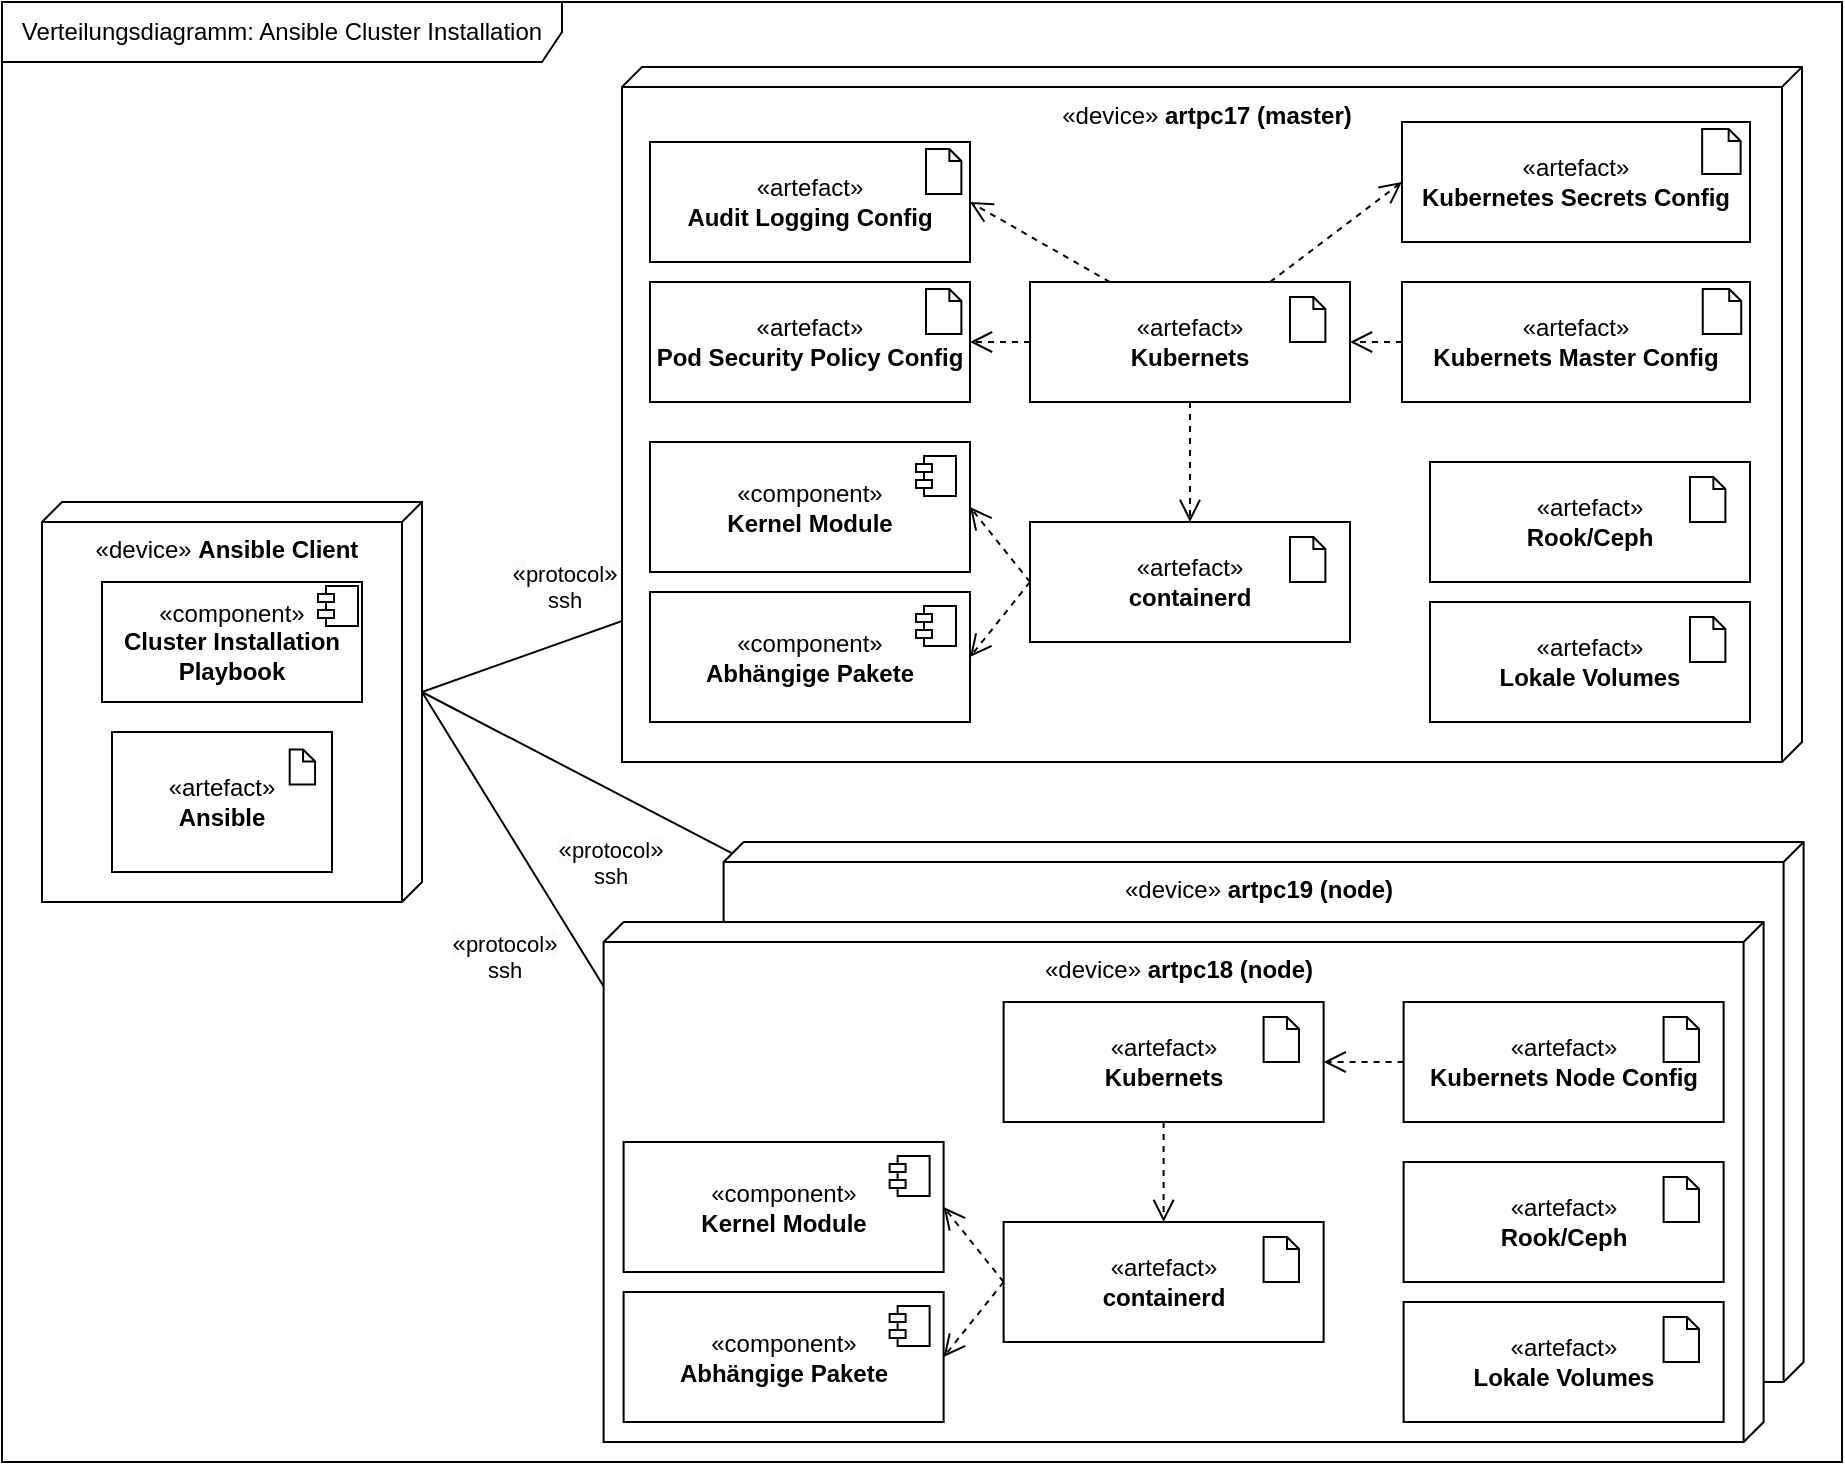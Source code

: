 <mxfile version="26.0.6">
  <diagram name="Seite-1" id="A0pkDDE6jEZHcWXAts2Y">
    <mxGraphModel dx="1224" dy="761" grid="1" gridSize="10" guides="1" tooltips="1" connect="1" arrows="1" fold="1" page="1" pageScale="1" pageWidth="827" pageHeight="1169" math="0" shadow="0">
      <root>
        <mxCell id="0" />
        <mxCell id="1" parent="0" />
        <mxCell id="9Gt_7CjTLpqSlknvuRTy-28" style="rounded=0;orthogonalLoop=1;jettySize=auto;html=1;exitX=0;exitY=0;exitDx=95;exitDy=0;exitPerimeter=0;entryX=0;entryY=0;entryDx=135;entryDy=190;entryPerimeter=0;endArrow=none;endFill=0;" edge="1" parent="1" source="9Gt_7CjTLpqSlknvuRTy-60" target="9Gt_7CjTLpqSlknvuRTy-34">
          <mxGeometry relative="1" as="geometry">
            <mxPoint x="300" y="305" as="sourcePoint" />
          </mxGeometry>
        </mxCell>
        <mxCell id="9Gt_7CjTLpqSlknvuRTy-29" value="&lt;span style=&quot;font-size: 12px; text-wrap: wrap; background-color: rgb(251, 251, 251);&quot;&gt;«&lt;/span&gt;protocol&lt;span style=&quot;font-size: 12px; text-wrap: wrap; background-color: rgb(251, 251, 251);&quot;&gt;»&lt;/span&gt;&lt;br&gt;ssh" style="edgeLabel;html=1;align=center;verticalAlign=middle;resizable=0;points=[];" vertex="1" connectable="0" parent="9Gt_7CjTLpqSlknvuRTy-28">
          <mxGeometry x="0.06" y="4" relative="1" as="geometry">
            <mxPoint x="-216" y="3" as="offset" />
          </mxGeometry>
        </mxCell>
        <mxCell id="9Gt_7CjTLpqSlknvuRTy-67" value="«device»&amp;nbsp;&lt;b&gt;artpc19 (node)&lt;/b&gt;" style="verticalAlign=top;align=center;shape=cube;size=10;direction=south;html=1;boundedLbl=1;spacingLeft=5;whiteSpace=wrap;" vertex="1" parent="1">
          <mxGeometry x="450.81" y="430" width="540" height="270" as="geometry" />
        </mxCell>
        <mxCell id="9Gt_7CjTLpqSlknvuRTy-30" value="&lt;span style=&quot;font-size: 12px; text-wrap: wrap; background-color: rgb(251, 251, 251);&quot;&gt;«&lt;/span&gt;protocol&lt;span style=&quot;font-size: 12px; text-wrap: wrap; background-color: rgb(251, 251, 251);&quot;&gt;»&lt;/span&gt;&lt;br&gt;ssh" style="rounded=0;orthogonalLoop=1;jettySize=auto;html=1;exitX=0;exitY=0;exitDx=95;exitDy=0;exitPerimeter=0;entryX=0.142;entryY=0.995;entryDx=0;entryDy=0;entryPerimeter=0;endArrow=none;endFill=0;" edge="1" parent="1" source="9Gt_7CjTLpqSlknvuRTy-60" target="9Gt_7CjTLpqSlknvuRTy-34">
          <mxGeometry x="0.362" y="35" relative="1" as="geometry">
            <mxPoint x="300" y="305" as="sourcePoint" />
            <mxPoint x="610" y="355" as="targetPoint" />
            <mxPoint as="offset" />
          </mxGeometry>
        </mxCell>
        <mxCell id="9Gt_7CjTLpqSlknvuRTy-31" style="rounded=0;orthogonalLoop=1;jettySize=auto;html=1;exitX=0;exitY=0;exitDx=95;exitDy=0;exitPerimeter=0;entryX=0;entryY=0;entryDx=135;entryDy=190;entryPerimeter=0;endArrow=none;endFill=0;" edge="1" parent="1" source="9Gt_7CjTLpqSlknvuRTy-60" target="9Gt_7CjTLpqSlknvuRTy-52">
          <mxGeometry relative="1" as="geometry">
            <mxPoint x="300" y="305" as="sourcePoint" />
            <mxPoint x="480" y="120" as="targetPoint" />
          </mxGeometry>
        </mxCell>
        <mxCell id="9Gt_7CjTLpqSlknvuRTy-32" value="&lt;span style=&quot;font-size: 12px; text-wrap: wrap; background-color: rgb(251, 251, 251);&quot;&gt;«&lt;/span&gt;protocol&lt;span style=&quot;font-size: 12px; text-wrap: wrap; background-color: rgb(251, 251, 251);&quot;&gt;»&lt;/span&gt;&lt;br&gt;ssh" style="edgeLabel;html=1;align=center;verticalAlign=middle;resizable=0;points=[];" vertex="1" connectable="0" parent="9Gt_7CjTLpqSlknvuRTy-31">
          <mxGeometry x="0.134" relative="1" as="geometry">
            <mxPoint x="-213" y="47" as="offset" />
          </mxGeometry>
        </mxCell>
        <mxCell id="9Gt_7CjTLpqSlknvuRTy-60" value="«device»&amp;nbsp;&lt;b&gt;Ansible Client&lt;/b&gt;" style="verticalAlign=top;align=center;shape=cube;size=10;direction=south;html=1;boundedLbl=1;spacingLeft=5;whiteSpace=wrap;" vertex="1" parent="1">
          <mxGeometry x="110" y="260" width="190" height="200" as="geometry" />
        </mxCell>
        <mxCell id="9Gt_7CjTLpqSlknvuRTy-61" value="«component»&lt;br&gt;&lt;b&gt;Cluster Installation Playbook&lt;/b&gt;" style="html=1;dropTarget=0;whiteSpace=wrap;" vertex="1" parent="1">
          <mxGeometry x="140" y="300" width="130" height="60" as="geometry" />
        </mxCell>
        <mxCell id="9Gt_7CjTLpqSlknvuRTy-62" value="" style="shape=module;jettyWidth=8;jettyHeight=4;" vertex="1" parent="9Gt_7CjTLpqSlknvuRTy-61">
          <mxGeometry x="1" width="20" height="20" relative="1" as="geometry">
            <mxPoint x="-22" y="2" as="offset" />
          </mxGeometry>
        </mxCell>
        <mxCell id="9Gt_7CjTLpqSlknvuRTy-63" value="" style="group" vertex="1" connectable="0" parent="1">
          <mxGeometry x="145" y="375" width="110" height="70" as="geometry" />
        </mxCell>
        <mxCell id="9Gt_7CjTLpqSlknvuRTy-64" value="«artefact»&lt;br&gt;&lt;b&gt;Ansible&lt;/b&gt;" style="html=1;dropTarget=0;whiteSpace=wrap;" vertex="1" parent="9Gt_7CjTLpqSlknvuRTy-63">
          <mxGeometry width="110" height="70" as="geometry" />
        </mxCell>
        <mxCell id="9Gt_7CjTLpqSlknvuRTy-65" value="" style="shape=note2;boundedLbl=1;whiteSpace=wrap;html=1;size=6;verticalAlign=top;align=left;spacingLeft=5;" vertex="1" parent="9Gt_7CjTLpqSlknvuRTy-63">
          <mxGeometry x="88.846" y="8.75" width="12.692" height="17.5" as="geometry" />
        </mxCell>
        <mxCell id="9Gt_7CjTLpqSlknvuRTy-66" value="Verteilungsdiagramm: Ansible Cluster Installation" style="shape=umlFrame;whiteSpace=wrap;html=1;pointerEvents=0;width=280;height=30;" vertex="1" parent="1">
          <mxGeometry x="90" y="10" width="920" height="730" as="geometry" />
        </mxCell>
        <mxCell id="9Gt_7CjTLpqSlknvuRTy-34" value="«device»&amp;nbsp;&lt;b&gt;artpc18 (node)&lt;/b&gt;" style="verticalAlign=top;align=center;shape=cube;size=10;direction=south;html=1;boundedLbl=1;spacingLeft=5;whiteSpace=wrap;" vertex="1" parent="1">
          <mxGeometry x="390.81" y="470" width="580" height="260" as="geometry" />
        </mxCell>
        <mxCell id="9Gt_7CjTLpqSlknvuRTy-35" value="«component»&lt;br&gt;&lt;b&gt;Abhängige Pakete&lt;/b&gt;" style="html=1;dropTarget=0;whiteSpace=wrap;" vertex="1" parent="1">
          <mxGeometry x="400.81" y="655" width="160" height="65" as="geometry" />
        </mxCell>
        <mxCell id="9Gt_7CjTLpqSlknvuRTy-36" value="" style="shape=module;jettyWidth=8;jettyHeight=4;" vertex="1" parent="9Gt_7CjTLpqSlknvuRTy-35">
          <mxGeometry x="1" width="20" height="20" relative="1" as="geometry">
            <mxPoint x="-27" y="7" as="offset" />
          </mxGeometry>
        </mxCell>
        <mxCell id="9Gt_7CjTLpqSlknvuRTy-37" value="«component»&lt;br&gt;&lt;b&gt;Kernel Module&lt;/b&gt;" style="html=1;dropTarget=0;whiteSpace=wrap;" vertex="1" parent="1">
          <mxGeometry x="400.81" y="580" width="160" height="65" as="geometry" />
        </mxCell>
        <mxCell id="9Gt_7CjTLpqSlknvuRTy-38" value="" style="shape=module;jettyWidth=8;jettyHeight=4;" vertex="1" parent="9Gt_7CjTLpqSlknvuRTy-37">
          <mxGeometry x="1" width="20" height="20" relative="1" as="geometry">
            <mxPoint x="-27" y="7" as="offset" />
          </mxGeometry>
        </mxCell>
        <mxCell id="9Gt_7CjTLpqSlknvuRTy-39" value="" style="group" vertex="1" connectable="0" parent="1">
          <mxGeometry x="590.81" y="620" width="160" height="60" as="geometry" />
        </mxCell>
        <mxCell id="9Gt_7CjTLpqSlknvuRTy-40" value="«artefact»&lt;br&gt;&lt;b&gt;containerd&lt;/b&gt;" style="html=1;dropTarget=0;whiteSpace=wrap;" vertex="1" parent="9Gt_7CjTLpqSlknvuRTy-39">
          <mxGeometry width="160" height="60" as="geometry" />
        </mxCell>
        <mxCell id="9Gt_7CjTLpqSlknvuRTy-41" value="" style="shape=note2;boundedLbl=1;whiteSpace=wrap;html=1;size=6;verticalAlign=top;align=left;spacingLeft=5;" vertex="1" parent="9Gt_7CjTLpqSlknvuRTy-39">
          <mxGeometry x="130" y="7.5" width="17.69" height="22.5" as="geometry" />
        </mxCell>
        <mxCell id="9Gt_7CjTLpqSlknvuRTy-52" value="«device»&amp;nbsp;&lt;b&gt;artpc17 (master)&lt;/b&gt;" style="verticalAlign=top;align=center;shape=cube;size=10;direction=south;html=1;boundedLbl=1;spacingLeft=5;whiteSpace=wrap;" vertex="1" parent="1">
          <mxGeometry x="400" y="42.5" width="590" height="347.5" as="geometry" />
        </mxCell>
        <mxCell id="9Gt_7CjTLpqSlknvuRTy-69" value="" style="group" vertex="1" connectable="0" parent="1">
          <mxGeometry x="590.81" y="510" width="160" height="60" as="geometry" />
        </mxCell>
        <mxCell id="9Gt_7CjTLpqSlknvuRTy-70" value="«artefact»&lt;br&gt;&lt;b&gt;Kubernets&lt;/b&gt;" style="html=1;dropTarget=0;whiteSpace=wrap;" vertex="1" parent="9Gt_7CjTLpqSlknvuRTy-69">
          <mxGeometry width="160" height="60" as="geometry" />
        </mxCell>
        <mxCell id="9Gt_7CjTLpqSlknvuRTy-71" value="" style="shape=note2;boundedLbl=1;whiteSpace=wrap;html=1;size=6;verticalAlign=top;align=left;spacingLeft=5;" vertex="1" parent="9Gt_7CjTLpqSlknvuRTy-69">
          <mxGeometry x="130" y="7.5" width="17.69" height="22.5" as="geometry" />
        </mxCell>
        <mxCell id="9Gt_7CjTLpqSlknvuRTy-72" value="" style="group" vertex="1" connectable="0" parent="1">
          <mxGeometry x="790.81" y="510" width="160" height="60" as="geometry" />
        </mxCell>
        <mxCell id="9Gt_7CjTLpqSlknvuRTy-73" value="«artefact»&lt;br&gt;&lt;b&gt;Kubernets Node Config&lt;/b&gt;" style="html=1;dropTarget=0;whiteSpace=wrap;" vertex="1" parent="9Gt_7CjTLpqSlknvuRTy-72">
          <mxGeometry width="160" height="60" as="geometry" />
        </mxCell>
        <mxCell id="9Gt_7CjTLpqSlknvuRTy-74" value="" style="shape=note2;boundedLbl=1;whiteSpace=wrap;html=1;size=6;verticalAlign=top;align=left;spacingLeft=5;" vertex="1" parent="9Gt_7CjTLpqSlknvuRTy-72">
          <mxGeometry x="130" y="7.5" width="17.69" height="22.5" as="geometry" />
        </mxCell>
        <mxCell id="9Gt_7CjTLpqSlknvuRTy-75" value="" style="group" vertex="1" connectable="0" parent="1">
          <mxGeometry x="790.81" y="590" width="160" height="60" as="geometry" />
        </mxCell>
        <mxCell id="9Gt_7CjTLpqSlknvuRTy-76" value="«artefact»&lt;br&gt;&lt;b&gt;Rook/Ceph&lt;/b&gt;" style="html=1;dropTarget=0;whiteSpace=wrap;" vertex="1" parent="9Gt_7CjTLpqSlknvuRTy-75">
          <mxGeometry width="160" height="60" as="geometry" />
        </mxCell>
        <mxCell id="9Gt_7CjTLpqSlknvuRTy-77" value="" style="shape=note2;boundedLbl=1;whiteSpace=wrap;html=1;size=6;verticalAlign=top;align=left;spacingLeft=5;" vertex="1" parent="9Gt_7CjTLpqSlknvuRTy-75">
          <mxGeometry x="130" y="7.5" width="17.69" height="22.5" as="geometry" />
        </mxCell>
        <mxCell id="9Gt_7CjTLpqSlknvuRTy-78" value="" style="group" vertex="1" connectable="0" parent="1">
          <mxGeometry x="790.81" y="660" width="160" height="60" as="geometry" />
        </mxCell>
        <mxCell id="9Gt_7CjTLpqSlknvuRTy-79" value="«artefact»&lt;br&gt;&lt;b&gt;Lokale Volumes&lt;/b&gt;" style="html=1;dropTarget=0;whiteSpace=wrap;" vertex="1" parent="9Gt_7CjTLpqSlknvuRTy-78">
          <mxGeometry width="160" height="60" as="geometry" />
        </mxCell>
        <mxCell id="9Gt_7CjTLpqSlknvuRTy-80" value="" style="shape=note2;boundedLbl=1;whiteSpace=wrap;html=1;size=6;verticalAlign=top;align=left;spacingLeft=5;" vertex="1" parent="9Gt_7CjTLpqSlknvuRTy-78">
          <mxGeometry x="130" y="7.5" width="17.69" height="22.5" as="geometry" />
        </mxCell>
        <mxCell id="9Gt_7CjTLpqSlknvuRTy-81" style="rounded=0;orthogonalLoop=1;jettySize=auto;html=1;exitX=0;exitY=0.5;exitDx=0;exitDy=0;entryX=1;entryY=0.5;entryDx=0;entryDy=0;dashed=1;endArrow=open;endFill=0;endSize=9;" edge="1" parent="1" source="9Gt_7CjTLpqSlknvuRTy-73" target="9Gt_7CjTLpqSlknvuRTy-70">
          <mxGeometry relative="1" as="geometry">
            <Array as="points">
              <mxPoint x="770.81" y="540" />
            </Array>
          </mxGeometry>
        </mxCell>
        <mxCell id="9Gt_7CjTLpqSlknvuRTy-82" style="rounded=0;orthogonalLoop=1;jettySize=auto;html=1;exitX=0;exitY=0.5;exitDx=0;exitDy=0;entryX=1;entryY=0.5;entryDx=0;entryDy=0;dashed=1;endArrow=open;endFill=0;endSize=9;" edge="1" parent="1" source="9Gt_7CjTLpqSlknvuRTy-40" target="9Gt_7CjTLpqSlknvuRTy-37">
          <mxGeometry relative="1" as="geometry">
            <mxPoint x="800.81" y="550" as="sourcePoint" />
            <mxPoint x="760.81" y="550" as="targetPoint" />
            <Array as="points" />
          </mxGeometry>
        </mxCell>
        <mxCell id="9Gt_7CjTLpqSlknvuRTy-83" style="rounded=0;orthogonalLoop=1;jettySize=auto;html=1;exitX=0;exitY=0.5;exitDx=0;exitDy=0;entryX=1;entryY=0.5;entryDx=0;entryDy=0;dashed=1;endArrow=open;endFill=0;endSize=9;" edge="1" parent="1" source="9Gt_7CjTLpqSlknvuRTy-40" target="9Gt_7CjTLpqSlknvuRTy-35">
          <mxGeometry relative="1" as="geometry">
            <mxPoint x="600.81" y="660" as="sourcePoint" />
            <mxPoint x="570.81" y="623" as="targetPoint" />
            <Array as="points" />
          </mxGeometry>
        </mxCell>
        <mxCell id="9Gt_7CjTLpqSlknvuRTy-84" style="rounded=0;orthogonalLoop=1;jettySize=auto;html=1;exitX=0.5;exitY=1;exitDx=0;exitDy=0;entryX=0.5;entryY=0;entryDx=0;entryDy=0;dashed=1;endArrow=open;endFill=0;endSize=9;" edge="1" parent="1" source="9Gt_7CjTLpqSlknvuRTy-70" target="9Gt_7CjTLpqSlknvuRTy-40">
          <mxGeometry relative="1" as="geometry">
            <mxPoint x="610.81" y="670" as="sourcePoint" />
            <mxPoint x="580.81" y="633" as="targetPoint" />
            <Array as="points" />
          </mxGeometry>
        </mxCell>
        <mxCell id="9Gt_7CjTLpqSlknvuRTy-108" value="«component»&lt;br&gt;&lt;b&gt;Abhängige Pakete&lt;/b&gt;" style="html=1;dropTarget=0;whiteSpace=wrap;" vertex="1" parent="1">
          <mxGeometry x="414" y="305" width="160" height="65" as="geometry" />
        </mxCell>
        <mxCell id="9Gt_7CjTLpqSlknvuRTy-109" value="" style="shape=module;jettyWidth=8;jettyHeight=4;" vertex="1" parent="9Gt_7CjTLpqSlknvuRTy-108">
          <mxGeometry x="1" width="20" height="20" relative="1" as="geometry">
            <mxPoint x="-27" y="7" as="offset" />
          </mxGeometry>
        </mxCell>
        <mxCell id="9Gt_7CjTLpqSlknvuRTy-110" value="«component»&lt;br&gt;&lt;b&gt;Kernel Module&lt;/b&gt;" style="html=1;dropTarget=0;whiteSpace=wrap;" vertex="1" parent="1">
          <mxGeometry x="414" y="230" width="160" height="65" as="geometry" />
        </mxCell>
        <mxCell id="9Gt_7CjTLpqSlknvuRTy-111" value="" style="shape=module;jettyWidth=8;jettyHeight=4;" vertex="1" parent="9Gt_7CjTLpqSlknvuRTy-110">
          <mxGeometry x="1" width="20" height="20" relative="1" as="geometry">
            <mxPoint x="-27" y="7" as="offset" />
          </mxGeometry>
        </mxCell>
        <mxCell id="9Gt_7CjTLpqSlknvuRTy-112" value="" style="group" vertex="1" connectable="0" parent="1">
          <mxGeometry x="604" y="270" width="160" height="60" as="geometry" />
        </mxCell>
        <mxCell id="9Gt_7CjTLpqSlknvuRTy-113" value="«artefact»&lt;br&gt;&lt;b&gt;containerd&lt;/b&gt;" style="html=1;dropTarget=0;whiteSpace=wrap;" vertex="1" parent="9Gt_7CjTLpqSlknvuRTy-112">
          <mxGeometry width="160" height="60" as="geometry" />
        </mxCell>
        <mxCell id="9Gt_7CjTLpqSlknvuRTy-114" value="" style="shape=note2;boundedLbl=1;whiteSpace=wrap;html=1;size=6;verticalAlign=top;align=left;spacingLeft=5;" vertex="1" parent="9Gt_7CjTLpqSlknvuRTy-112">
          <mxGeometry x="130" y="7.5" width="17.69" height="22.5" as="geometry" />
        </mxCell>
        <mxCell id="9Gt_7CjTLpqSlknvuRTy-115" value="" style="group" vertex="1" connectable="0" parent="1">
          <mxGeometry x="604" y="150" width="160" height="60" as="geometry" />
        </mxCell>
        <mxCell id="9Gt_7CjTLpqSlknvuRTy-116" value="«artefact»&lt;br&gt;&lt;b&gt;Kubernets&lt;/b&gt;" style="html=1;dropTarget=0;whiteSpace=wrap;" vertex="1" parent="9Gt_7CjTLpqSlknvuRTy-115">
          <mxGeometry width="160" height="60" as="geometry" />
        </mxCell>
        <mxCell id="9Gt_7CjTLpqSlknvuRTy-117" value="" style="shape=note2;boundedLbl=1;whiteSpace=wrap;html=1;size=6;verticalAlign=top;align=left;spacingLeft=5;" vertex="1" parent="9Gt_7CjTLpqSlknvuRTy-115">
          <mxGeometry x="130" y="7.5" width="17.69" height="22.5" as="geometry" />
        </mxCell>
        <mxCell id="9Gt_7CjTLpqSlknvuRTy-118" value="" style="group" vertex="1" connectable="0" parent="1">
          <mxGeometry x="790" y="150" width="174" height="60" as="geometry" />
        </mxCell>
        <mxCell id="9Gt_7CjTLpqSlknvuRTy-119" value="«artefact»&lt;br&gt;&lt;b&gt;Kubernets Master Config&lt;/b&gt;" style="html=1;dropTarget=0;whiteSpace=wrap;" vertex="1" parent="9Gt_7CjTLpqSlknvuRTy-118">
          <mxGeometry width="174" height="60" as="geometry" />
        </mxCell>
        <mxCell id="9Gt_7CjTLpqSlknvuRTy-120" value="" style="shape=note2;boundedLbl=1;whiteSpace=wrap;html=1;size=6;verticalAlign=top;align=left;spacingLeft=5;" vertex="1" parent="9Gt_7CjTLpqSlknvuRTy-118">
          <mxGeometry x="150.375" y="3.5" width="19.238" height="22.5" as="geometry" />
        </mxCell>
        <mxCell id="9Gt_7CjTLpqSlknvuRTy-121" value="" style="group" vertex="1" connectable="0" parent="1">
          <mxGeometry x="804" y="240" width="160" height="60" as="geometry" />
        </mxCell>
        <mxCell id="9Gt_7CjTLpqSlknvuRTy-122" value="«artefact»&lt;br&gt;&lt;b&gt;Rook/Ceph&lt;/b&gt;" style="html=1;dropTarget=0;whiteSpace=wrap;" vertex="1" parent="9Gt_7CjTLpqSlknvuRTy-121">
          <mxGeometry width="160" height="60" as="geometry" />
        </mxCell>
        <mxCell id="9Gt_7CjTLpqSlknvuRTy-123" value="" style="shape=note2;boundedLbl=1;whiteSpace=wrap;html=1;size=6;verticalAlign=top;align=left;spacingLeft=5;" vertex="1" parent="9Gt_7CjTLpqSlknvuRTy-121">
          <mxGeometry x="130" y="7.5" width="17.69" height="22.5" as="geometry" />
        </mxCell>
        <mxCell id="9Gt_7CjTLpqSlknvuRTy-124" value="" style="group" vertex="1" connectable="0" parent="1">
          <mxGeometry x="804" y="310" width="160" height="60" as="geometry" />
        </mxCell>
        <mxCell id="9Gt_7CjTLpqSlknvuRTy-125" value="«artefact»&lt;br&gt;&lt;b&gt;Lokale Volumes&lt;/b&gt;" style="html=1;dropTarget=0;whiteSpace=wrap;" vertex="1" parent="9Gt_7CjTLpqSlknvuRTy-124">
          <mxGeometry width="160" height="60" as="geometry" />
        </mxCell>
        <mxCell id="9Gt_7CjTLpqSlknvuRTy-126" value="" style="shape=note2;boundedLbl=1;whiteSpace=wrap;html=1;size=6;verticalAlign=top;align=left;spacingLeft=5;" vertex="1" parent="9Gt_7CjTLpqSlknvuRTy-124">
          <mxGeometry x="130" y="7.5" width="17.69" height="22.5" as="geometry" />
        </mxCell>
        <mxCell id="9Gt_7CjTLpqSlknvuRTy-127" style="rounded=0;orthogonalLoop=1;jettySize=auto;html=1;exitX=0;exitY=0.5;exitDx=0;exitDy=0;entryX=1;entryY=0.5;entryDx=0;entryDy=0;dashed=1;endArrow=open;endFill=0;endSize=9;" edge="1" parent="1" source="9Gt_7CjTLpqSlknvuRTy-119" target="9Gt_7CjTLpqSlknvuRTy-116">
          <mxGeometry relative="1" as="geometry">
            <Array as="points" />
          </mxGeometry>
        </mxCell>
        <mxCell id="9Gt_7CjTLpqSlknvuRTy-128" style="rounded=0;orthogonalLoop=1;jettySize=auto;html=1;exitX=0;exitY=0.5;exitDx=0;exitDy=0;entryX=1;entryY=0.5;entryDx=0;entryDy=0;dashed=1;endArrow=open;endFill=0;endSize=9;" edge="1" parent="1" source="9Gt_7CjTLpqSlknvuRTy-113" target="9Gt_7CjTLpqSlknvuRTy-110">
          <mxGeometry relative="1" as="geometry">
            <mxPoint x="814" y="200" as="sourcePoint" />
            <mxPoint x="774" y="200" as="targetPoint" />
            <Array as="points" />
          </mxGeometry>
        </mxCell>
        <mxCell id="9Gt_7CjTLpqSlknvuRTy-129" style="rounded=0;orthogonalLoop=1;jettySize=auto;html=1;exitX=0;exitY=0.5;exitDx=0;exitDy=0;entryX=1;entryY=0.5;entryDx=0;entryDy=0;dashed=1;endArrow=open;endFill=0;endSize=9;" edge="1" parent="1" source="9Gt_7CjTLpqSlknvuRTy-113" target="9Gt_7CjTLpqSlknvuRTy-108">
          <mxGeometry relative="1" as="geometry">
            <mxPoint x="614" y="310" as="sourcePoint" />
            <mxPoint x="584" y="273" as="targetPoint" />
            <Array as="points" />
          </mxGeometry>
        </mxCell>
        <mxCell id="9Gt_7CjTLpqSlknvuRTy-130" style="rounded=0;orthogonalLoop=1;jettySize=auto;html=1;exitX=0.5;exitY=1;exitDx=0;exitDy=0;entryX=0.5;entryY=0;entryDx=0;entryDy=0;dashed=1;endArrow=open;endFill=0;endSize=9;" edge="1" parent="1" source="9Gt_7CjTLpqSlknvuRTy-116" target="9Gt_7CjTLpqSlknvuRTy-113">
          <mxGeometry relative="1" as="geometry">
            <mxPoint x="624" y="253" as="sourcePoint" />
            <mxPoint x="594" y="216" as="targetPoint" />
            <Array as="points" />
          </mxGeometry>
        </mxCell>
        <mxCell id="9Gt_7CjTLpqSlknvuRTy-133" value="" style="group" vertex="1" connectable="0" parent="1">
          <mxGeometry x="414" y="80" width="160" height="60" as="geometry" />
        </mxCell>
        <mxCell id="9Gt_7CjTLpqSlknvuRTy-134" value="«artefact»&lt;br&gt;&lt;b&gt;Audit Logging Config&lt;/b&gt;" style="html=1;dropTarget=0;whiteSpace=wrap;" vertex="1" parent="9Gt_7CjTLpqSlknvuRTy-133">
          <mxGeometry width="160" height="60" as="geometry" />
        </mxCell>
        <mxCell id="9Gt_7CjTLpqSlknvuRTy-135" value="" style="shape=note2;boundedLbl=1;whiteSpace=wrap;html=1;size=6;verticalAlign=top;align=left;spacingLeft=5;" vertex="1" parent="9Gt_7CjTLpqSlknvuRTy-133">
          <mxGeometry x="138" y="3.5" width="17.69" height="22.5" as="geometry" />
        </mxCell>
        <mxCell id="9Gt_7CjTLpqSlknvuRTy-136" value="" style="group" vertex="1" connectable="0" parent="1">
          <mxGeometry x="414" y="150" width="160" height="60" as="geometry" />
        </mxCell>
        <mxCell id="9Gt_7CjTLpqSlknvuRTy-137" value="«artefact»&lt;br&gt;&lt;b&gt;Pod Security Policy Config&lt;/b&gt;" style="html=1;dropTarget=0;whiteSpace=wrap;" vertex="1" parent="9Gt_7CjTLpqSlknvuRTy-136">
          <mxGeometry width="160" height="60" as="geometry" />
        </mxCell>
        <mxCell id="9Gt_7CjTLpqSlknvuRTy-138" value="" style="shape=note2;boundedLbl=1;whiteSpace=wrap;html=1;size=6;verticalAlign=top;align=left;spacingLeft=5;" vertex="1" parent="9Gt_7CjTLpqSlknvuRTy-136">
          <mxGeometry x="138" y="3.5" width="17.69" height="22.5" as="geometry" />
        </mxCell>
        <mxCell id="9Gt_7CjTLpqSlknvuRTy-139" value="" style="group" vertex="1" connectable="0" parent="1">
          <mxGeometry x="790" y="70" width="174" height="60" as="geometry" />
        </mxCell>
        <mxCell id="9Gt_7CjTLpqSlknvuRTy-140" value="«artefact»&lt;br&gt;&lt;b&gt;Kubernetes Secrets Config&lt;/b&gt;" style="html=1;dropTarget=0;whiteSpace=wrap;" vertex="1" parent="9Gt_7CjTLpqSlknvuRTy-139">
          <mxGeometry width="174" height="60" as="geometry" />
        </mxCell>
        <mxCell id="9Gt_7CjTLpqSlknvuRTy-141" value="" style="shape=note2;boundedLbl=1;whiteSpace=wrap;html=1;size=6;verticalAlign=top;align=left;spacingLeft=5;" vertex="1" parent="9Gt_7CjTLpqSlknvuRTy-139">
          <mxGeometry x="150.075" y="3.5" width="19.238" height="22.5" as="geometry" />
        </mxCell>
        <mxCell id="9Gt_7CjTLpqSlknvuRTy-142" style="rounded=0;orthogonalLoop=1;jettySize=auto;html=1;exitX=0.75;exitY=0;exitDx=0;exitDy=0;entryX=0;entryY=0.5;entryDx=0;entryDy=0;dashed=1;endArrow=open;endFill=0;endSize=9;" edge="1" parent="1" source="9Gt_7CjTLpqSlknvuRTy-116" target="9Gt_7CjTLpqSlknvuRTy-140">
          <mxGeometry relative="1" as="geometry">
            <Array as="points" />
            <mxPoint x="814" y="190" as="sourcePoint" />
            <mxPoint x="774" y="190" as="targetPoint" />
          </mxGeometry>
        </mxCell>
        <mxCell id="9Gt_7CjTLpqSlknvuRTy-143" style="rounded=0;orthogonalLoop=1;jettySize=auto;html=1;exitX=0.25;exitY=0;exitDx=0;exitDy=0;entryX=1;entryY=0.5;entryDx=0;entryDy=0;dashed=1;endArrow=open;endFill=0;endSize=9;" edge="1" parent="1" source="9Gt_7CjTLpqSlknvuRTy-116" target="9Gt_7CjTLpqSlknvuRTy-134">
          <mxGeometry relative="1" as="geometry">
            <Array as="points" />
            <mxPoint x="734" y="160" as="sourcePoint" />
            <mxPoint x="810" y="110" as="targetPoint" />
          </mxGeometry>
        </mxCell>
        <mxCell id="9Gt_7CjTLpqSlknvuRTy-144" style="rounded=0;orthogonalLoop=1;jettySize=auto;html=1;exitX=0;exitY=0.5;exitDx=0;exitDy=0;entryX=1;entryY=0.5;entryDx=0;entryDy=0;dashed=1;endArrow=open;endFill=0;endSize=9;" edge="1" parent="1" source="9Gt_7CjTLpqSlknvuRTy-116" target="9Gt_7CjTLpqSlknvuRTy-137">
          <mxGeometry relative="1" as="geometry">
            <Array as="points" />
            <mxPoint x="654" y="160" as="sourcePoint" />
            <mxPoint x="584" y="120" as="targetPoint" />
          </mxGeometry>
        </mxCell>
      </root>
    </mxGraphModel>
  </diagram>
</mxfile>
